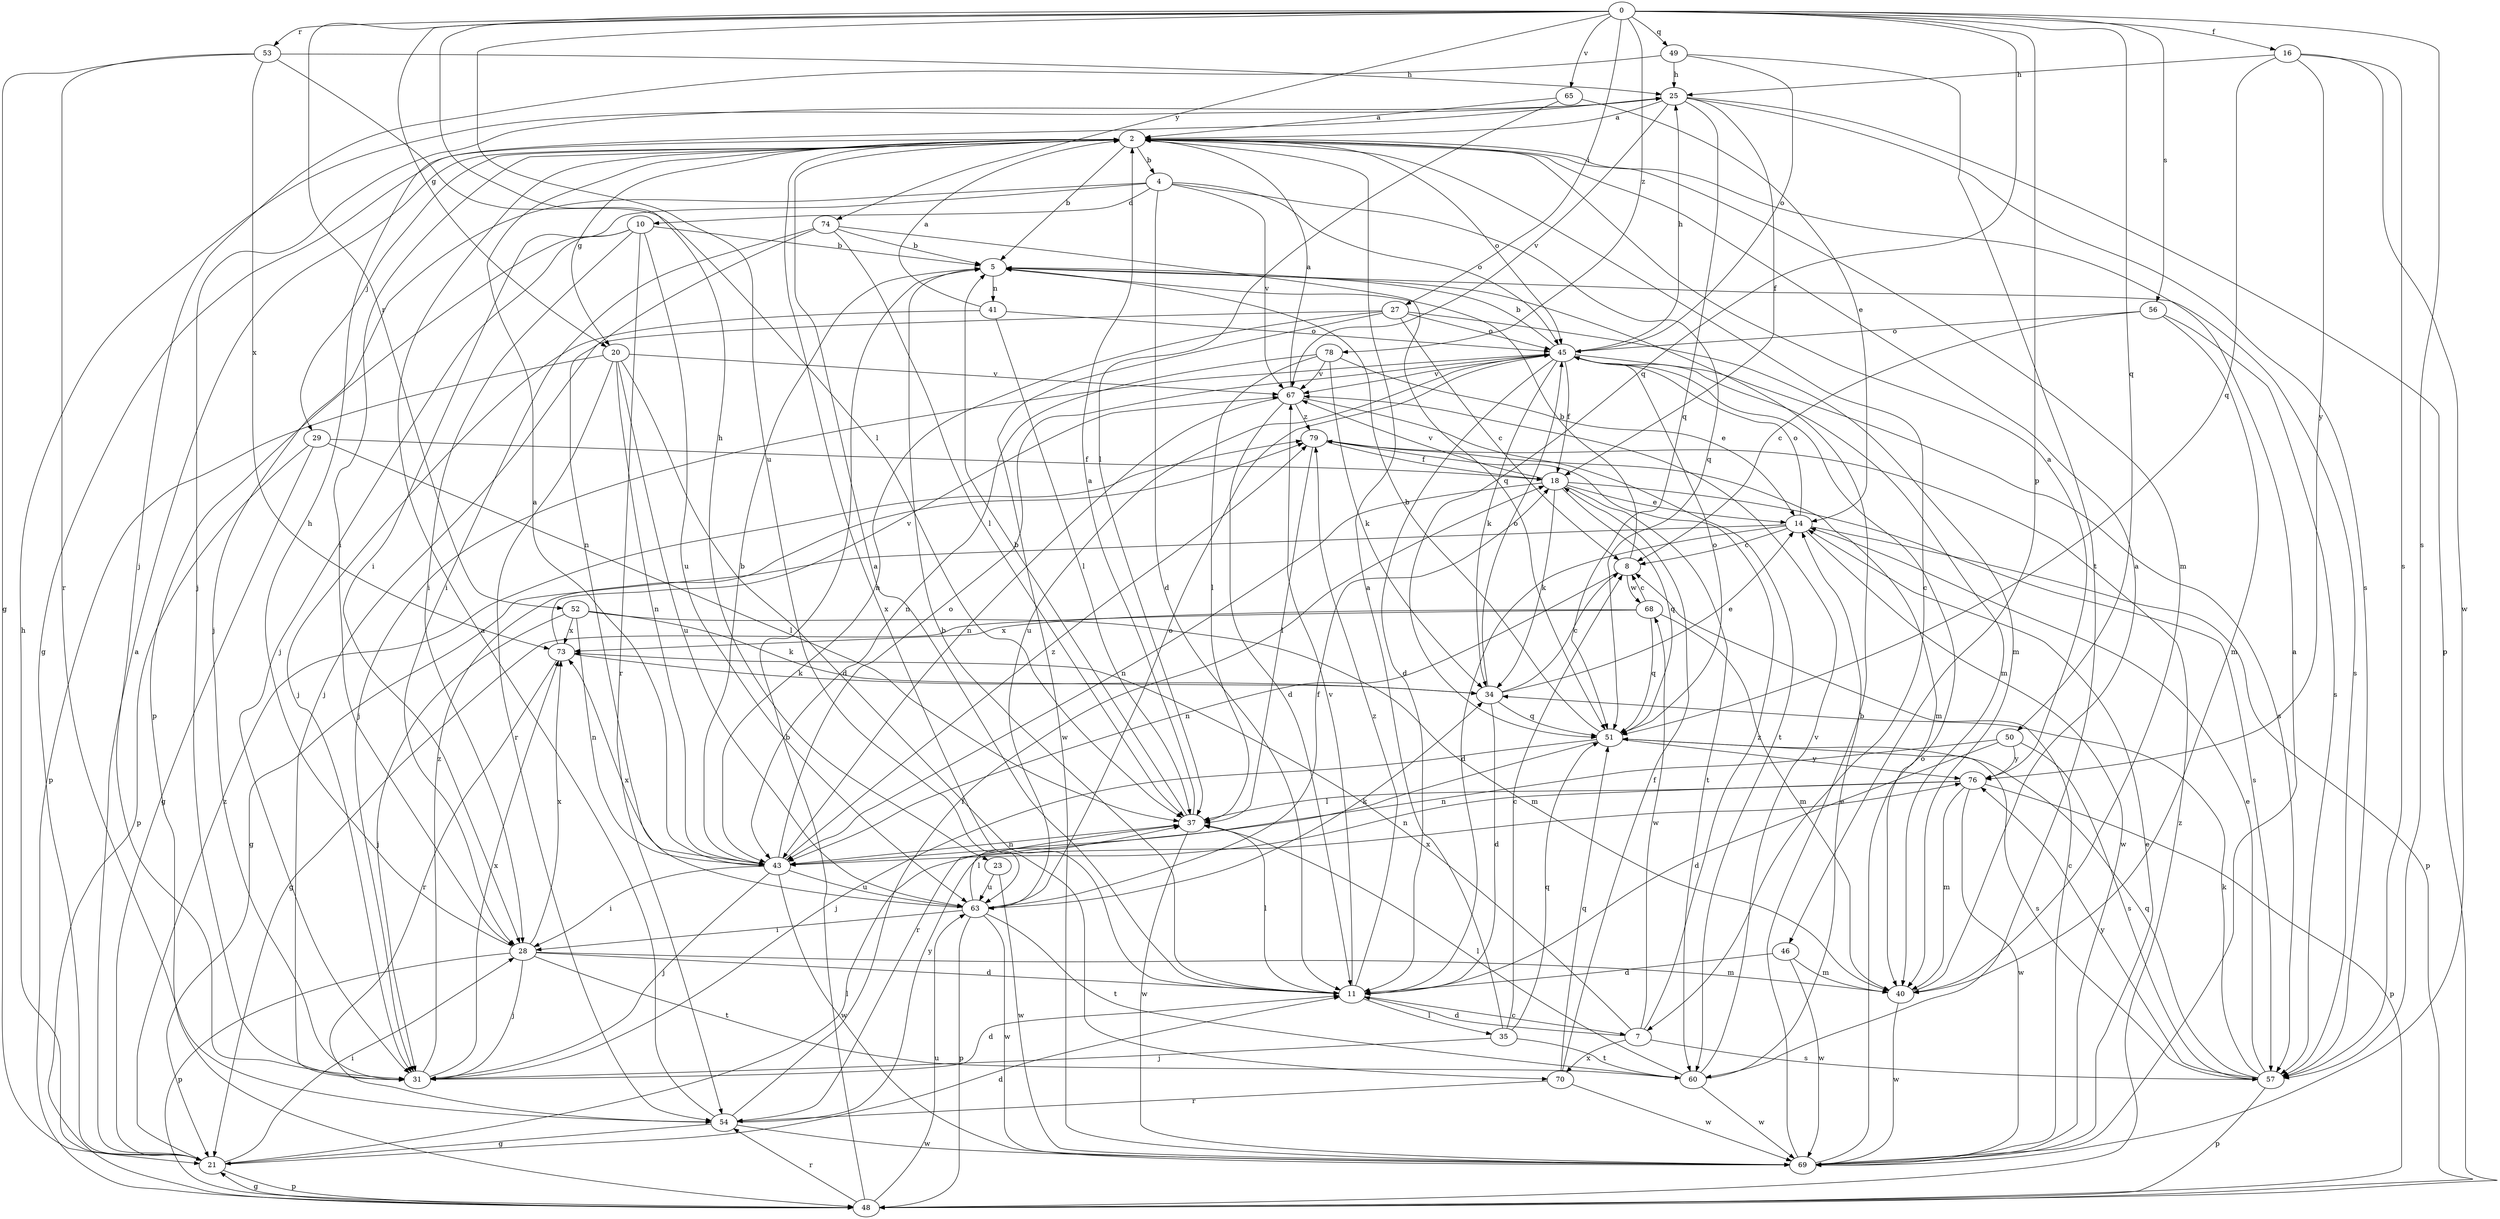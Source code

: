 strict digraph  {
0;
2;
4;
5;
7;
8;
10;
11;
14;
16;
18;
20;
21;
23;
25;
27;
28;
29;
31;
34;
35;
37;
40;
41;
43;
45;
46;
48;
49;
50;
51;
52;
53;
54;
56;
57;
60;
63;
65;
67;
68;
69;
70;
73;
74;
76;
78;
79;
0 -> 16  [label=f];
0 -> 20  [label=g];
0 -> 23  [label=h];
0 -> 27  [label=i];
0 -> 46  [label=p];
0 -> 49  [label=q];
0 -> 50  [label=q];
0 -> 51  [label=q];
0 -> 52  [label=r];
0 -> 53  [label=r];
0 -> 56  [label=s];
0 -> 57  [label=s];
0 -> 63  [label=u];
0 -> 65  [label=v];
0 -> 74  [label=y];
0 -> 78  [label=z];
2 -> 4  [label=b];
2 -> 5  [label=b];
2 -> 7  [label=c];
2 -> 20  [label=g];
2 -> 21  [label=g];
2 -> 28  [label=i];
2 -> 29  [label=j];
2 -> 40  [label=m];
2 -> 45  [label=o];
2 -> 70  [label=x];
4 -> 10  [label=d];
4 -> 11  [label=d];
4 -> 28  [label=i];
4 -> 31  [label=j];
4 -> 45  [label=o];
4 -> 51  [label=q];
4 -> 67  [label=v];
5 -> 41  [label=n];
5 -> 57  [label=s];
7 -> 11  [label=d];
7 -> 57  [label=s];
7 -> 68  [label=w];
7 -> 70  [label=x];
7 -> 73  [label=x];
7 -> 79  [label=z];
8 -> 5  [label=b];
8 -> 43  [label=n];
8 -> 68  [label=w];
10 -> 5  [label=b];
10 -> 28  [label=i];
10 -> 31  [label=j];
10 -> 48  [label=p];
10 -> 54  [label=r];
10 -> 63  [label=u];
11 -> 2  [label=a];
11 -> 5  [label=b];
11 -> 7  [label=c];
11 -> 35  [label=l];
11 -> 37  [label=l];
11 -> 67  [label=v];
11 -> 79  [label=z];
14 -> 8  [label=c];
14 -> 11  [label=d];
14 -> 21  [label=g];
14 -> 45  [label=o];
14 -> 48  [label=p];
14 -> 69  [label=w];
16 -> 25  [label=h];
16 -> 51  [label=q];
16 -> 57  [label=s];
16 -> 69  [label=w];
16 -> 76  [label=y];
18 -> 14  [label=e];
18 -> 34  [label=k];
18 -> 43  [label=n];
18 -> 51  [label=q];
18 -> 57  [label=s];
18 -> 60  [label=t];
18 -> 67  [label=v];
20 -> 11  [label=d];
20 -> 43  [label=n];
20 -> 48  [label=p];
20 -> 54  [label=r];
20 -> 63  [label=u];
20 -> 67  [label=v];
21 -> 2  [label=a];
21 -> 11  [label=d];
21 -> 25  [label=h];
21 -> 28  [label=i];
21 -> 37  [label=l];
21 -> 48  [label=p];
21 -> 79  [label=z];
23 -> 63  [label=u];
23 -> 69  [label=w];
25 -> 2  [label=a];
25 -> 18  [label=f];
25 -> 31  [label=j];
25 -> 48  [label=p];
25 -> 51  [label=q];
25 -> 57  [label=s];
25 -> 67  [label=v];
27 -> 8  [label=c];
27 -> 31  [label=j];
27 -> 40  [label=m];
27 -> 43  [label=n];
27 -> 45  [label=o];
27 -> 69  [label=w];
28 -> 11  [label=d];
28 -> 25  [label=h];
28 -> 31  [label=j];
28 -> 40  [label=m];
28 -> 48  [label=p];
28 -> 60  [label=t];
28 -> 73  [label=x];
29 -> 18  [label=f];
29 -> 21  [label=g];
29 -> 37  [label=l];
29 -> 48  [label=p];
31 -> 11  [label=d];
31 -> 73  [label=x];
31 -> 79  [label=z];
34 -> 8  [label=c];
34 -> 11  [label=d];
34 -> 14  [label=e];
34 -> 45  [label=o];
34 -> 51  [label=q];
35 -> 2  [label=a];
35 -> 8  [label=c];
35 -> 31  [label=j];
35 -> 51  [label=q];
35 -> 60  [label=t];
37 -> 2  [label=a];
37 -> 5  [label=b];
37 -> 43  [label=n];
37 -> 69  [label=w];
40 -> 2  [label=a];
40 -> 69  [label=w];
41 -> 2  [label=a];
41 -> 31  [label=j];
41 -> 37  [label=l];
41 -> 45  [label=o];
43 -> 2  [label=a];
43 -> 5  [label=b];
43 -> 28  [label=i];
43 -> 31  [label=j];
43 -> 45  [label=o];
43 -> 63  [label=u];
43 -> 69  [label=w];
43 -> 79  [label=z];
45 -> 5  [label=b];
45 -> 11  [label=d];
45 -> 18  [label=f];
45 -> 25  [label=h];
45 -> 31  [label=j];
45 -> 34  [label=k];
45 -> 40  [label=m];
45 -> 57  [label=s];
45 -> 63  [label=u];
45 -> 67  [label=v];
46 -> 11  [label=d];
46 -> 40  [label=m];
46 -> 69  [label=w];
48 -> 5  [label=b];
48 -> 21  [label=g];
48 -> 54  [label=r];
48 -> 63  [label=u];
48 -> 79  [label=z];
49 -> 25  [label=h];
49 -> 31  [label=j];
49 -> 45  [label=o];
49 -> 60  [label=t];
50 -> 11  [label=d];
50 -> 43  [label=n];
50 -> 57  [label=s];
50 -> 76  [label=y];
51 -> 5  [label=b];
51 -> 31  [label=j];
51 -> 45  [label=o];
51 -> 54  [label=r];
51 -> 57  [label=s];
51 -> 76  [label=y];
52 -> 31  [label=j];
52 -> 34  [label=k];
52 -> 40  [label=m];
52 -> 43  [label=n];
52 -> 73  [label=x];
53 -> 21  [label=g];
53 -> 25  [label=h];
53 -> 37  [label=l];
53 -> 54  [label=r];
53 -> 73  [label=x];
54 -> 2  [label=a];
54 -> 18  [label=f];
54 -> 21  [label=g];
54 -> 69  [label=w];
54 -> 76  [label=y];
56 -> 8  [label=c];
56 -> 40  [label=m];
56 -> 45  [label=o];
56 -> 57  [label=s];
57 -> 14  [label=e];
57 -> 34  [label=k];
57 -> 48  [label=p];
57 -> 51  [label=q];
57 -> 76  [label=y];
60 -> 14  [label=e];
60 -> 37  [label=l];
60 -> 67  [label=v];
60 -> 69  [label=w];
63 -> 18  [label=f];
63 -> 28  [label=i];
63 -> 34  [label=k];
63 -> 37  [label=l];
63 -> 45  [label=o];
63 -> 48  [label=p];
63 -> 60  [label=t];
63 -> 69  [label=w];
63 -> 73  [label=x];
65 -> 2  [label=a];
65 -> 14  [label=e];
65 -> 37  [label=l];
67 -> 2  [label=a];
67 -> 11  [label=d];
67 -> 43  [label=n];
67 -> 60  [label=t];
67 -> 79  [label=z];
68 -> 8  [label=c];
68 -> 21  [label=g];
68 -> 40  [label=m];
68 -> 51  [label=q];
68 -> 73  [label=x];
69 -> 2  [label=a];
69 -> 5  [label=b];
69 -> 8  [label=c];
69 -> 14  [label=e];
69 -> 45  [label=o];
70 -> 18  [label=f];
70 -> 51  [label=q];
70 -> 54  [label=r];
70 -> 69  [label=w];
73 -> 34  [label=k];
73 -> 54  [label=r];
73 -> 67  [label=v];
74 -> 5  [label=b];
74 -> 28  [label=i];
74 -> 37  [label=l];
74 -> 43  [label=n];
74 -> 51  [label=q];
76 -> 2  [label=a];
76 -> 37  [label=l];
76 -> 40  [label=m];
76 -> 43  [label=n];
76 -> 48  [label=p];
76 -> 69  [label=w];
78 -> 14  [label=e];
78 -> 34  [label=k];
78 -> 37  [label=l];
78 -> 43  [label=n];
78 -> 67  [label=v];
79 -> 18  [label=f];
79 -> 37  [label=l];
79 -> 40  [label=m];
}
